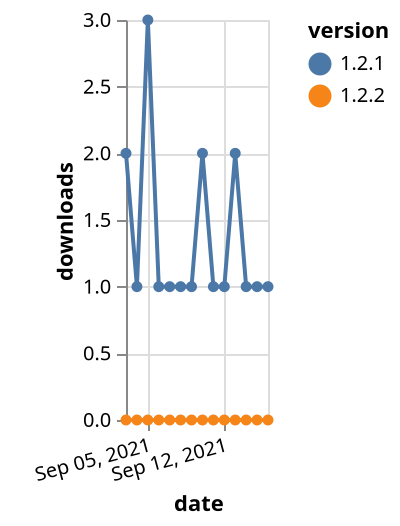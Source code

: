 {"$schema": "https://vega.github.io/schema/vega-lite/v5.json", "description": "A simple bar chart with embedded data.", "data": {"values": [{"date": "2021-09-03", "total": 18, "delta": 0, "version": "1.2.2"}, {"date": "2021-09-04", "total": 19, "delta": 0, "version": "1.2.2"}, {"date": "2021-09-05", "total": 21, "delta": 0, "version": "1.2.2"}, {"date": "2021-09-06", "total": 22, "delta": 0, "version": "1.2.2"}, {"date": "2021-09-07", "total": 24, "delta": 0, "version": "1.2.2"}, {"date": "2021-09-08", "total": 25, "delta": 0, "version": "1.2.2"}, {"date": "2021-09-09", "total": 26, "delta": 0, "version": "1.2.2"}, {"date": "2021-09-10", "total": 102, "delta": 0, "version": "1.2.2"}, {"date": "2021-09-11", "total": 147, "delta": 0, "version": "1.2.2"}, {"date": "2021-09-12", "total": 169, "delta": 0, "version": "1.2.2"}, {"date": "2021-09-13", "total": 196, "delta": 0, "version": "1.2.2"}, {"date": "2021-09-14", "total": 209, "delta": 0, "version": "1.2.2"}, {"date": "2021-09-15", "total": 235, "delta": 0, "version": "1.2.2"}, {"date": "2021-09-16", "total": 237, "delta": 0, "version": "1.2.2"}, {"date": "2021-09-03", "total": 15, "delta": 2, "version": "1.2.1"}, {"date": "2021-09-04", "total": 16, "delta": 1, "version": "1.2.1"}, {"date": "2021-09-05", "total": 19, "delta": 3, "version": "1.2.1"}, {"date": "2021-09-06", "total": 20, "delta": 1, "version": "1.2.1"}, {"date": "2021-09-07", "total": 21, "delta": 1, "version": "1.2.1"}, {"date": "2021-09-08", "total": 22, "delta": 1, "version": "1.2.1"}, {"date": "2021-09-09", "total": 23, "delta": 1, "version": "1.2.1"}, {"date": "2021-09-10", "total": 25, "delta": 2, "version": "1.2.1"}, {"date": "2021-09-11", "total": 26, "delta": 1, "version": "1.2.1"}, {"date": "2021-09-12", "total": 27, "delta": 1, "version": "1.2.1"}, {"date": "2021-09-13", "total": 29, "delta": 2, "version": "1.2.1"}, {"date": "2021-09-14", "total": 30, "delta": 1, "version": "1.2.1"}, {"date": "2021-09-15", "total": 31, "delta": 1, "version": "1.2.1"}, {"date": "2021-09-16", "total": 32, "delta": 1, "version": "1.2.1"}]}, "width": "container", "mark": {"type": "line", "point": {"filled": true}}, "encoding": {"x": {"field": "date", "type": "temporal", "timeUnit": "yearmonthdate", "title": "date", "axis": {"labelAngle": -15}}, "y": {"field": "delta", "type": "quantitative", "title": "downloads"}, "color": {"field": "version", "type": "nominal"}, "tooltip": {"field": "delta"}}}